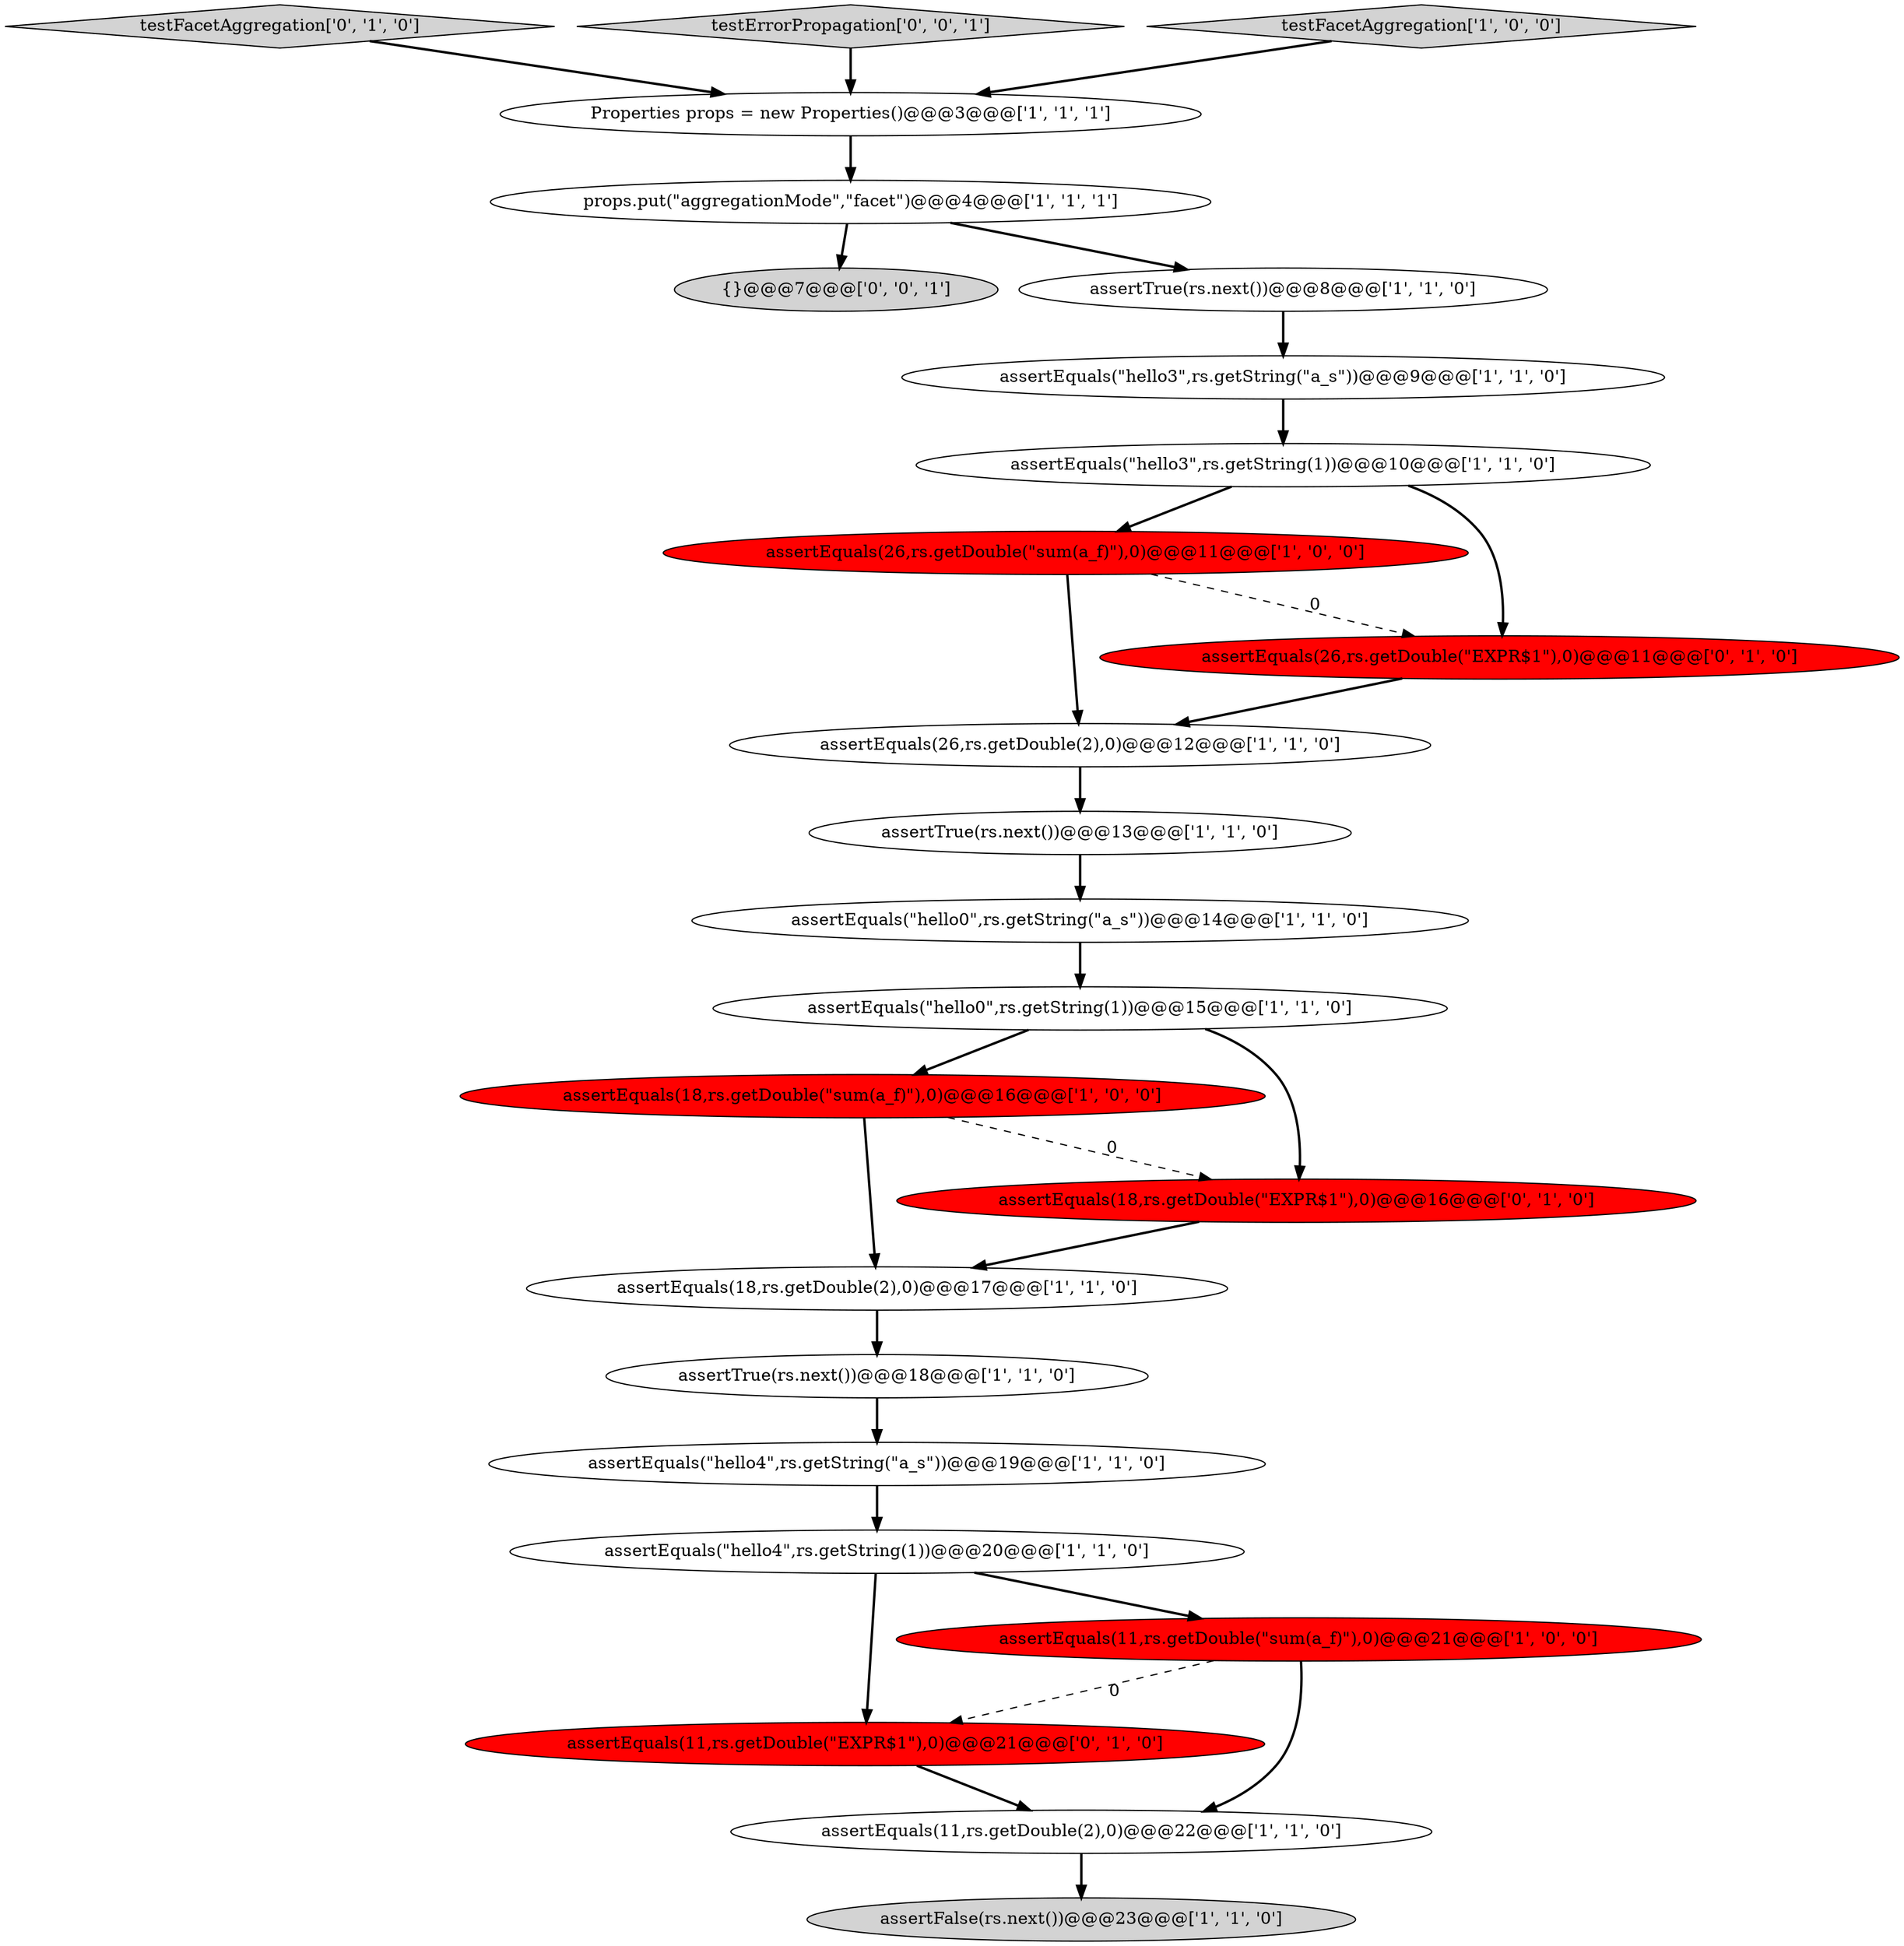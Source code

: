 digraph {
11 [style = filled, label = "assertEquals(\"hello4\",rs.getString(\"a_s\"))@@@19@@@['1', '1', '0']", fillcolor = white, shape = ellipse image = "AAA0AAABBB1BBB"];
24 [style = filled, label = "{}@@@7@@@['0', '0', '1']", fillcolor = lightgray, shape = ellipse image = "AAA0AAABBB3BBB"];
22 [style = filled, label = "assertEquals(11,rs.getDouble(\"EXPR$1\"),0)@@@21@@@['0', '1', '0']", fillcolor = red, shape = ellipse image = "AAA1AAABBB2BBB"];
8 [style = filled, label = "assertEquals(18,rs.getDouble(2),0)@@@17@@@['1', '1', '0']", fillcolor = white, shape = ellipse image = "AAA0AAABBB1BBB"];
13 [style = filled, label = "assertEquals(18,rs.getDouble(\"sum(a_f)\"),0)@@@16@@@['1', '0', '0']", fillcolor = red, shape = ellipse image = "AAA1AAABBB1BBB"];
5 [style = filled, label = "assertEquals(11,rs.getDouble(2),0)@@@22@@@['1', '1', '0']", fillcolor = white, shape = ellipse image = "AAA0AAABBB1BBB"];
2 [style = filled, label = "assertEquals(\"hello3\",rs.getString(1))@@@10@@@['1', '1', '0']", fillcolor = white, shape = ellipse image = "AAA0AAABBB1BBB"];
18 [style = filled, label = "assertTrue(rs.next())@@@18@@@['1', '1', '0']", fillcolor = white, shape = ellipse image = "AAA0AAABBB1BBB"];
3 [style = filled, label = "Properties props = new Properties()@@@3@@@['1', '1', '1']", fillcolor = white, shape = ellipse image = "AAA0AAABBB1BBB"];
15 [style = filled, label = "assertEquals(11,rs.getDouble(\"sum(a_f)\"),0)@@@21@@@['1', '0', '0']", fillcolor = red, shape = ellipse image = "AAA1AAABBB1BBB"];
20 [style = filled, label = "testFacetAggregation['0', '1', '0']", fillcolor = lightgray, shape = diamond image = "AAA0AAABBB2BBB"];
10 [style = filled, label = "props.put(\"aggregationMode\",\"facet\")@@@4@@@['1', '1', '1']", fillcolor = white, shape = ellipse image = "AAA0AAABBB1BBB"];
0 [style = filled, label = "assertEquals(26,rs.getDouble(\"sum(a_f)\"),0)@@@11@@@['1', '0', '0']", fillcolor = red, shape = ellipse image = "AAA1AAABBB1BBB"];
17 [style = filled, label = "assertEquals(\"hello3\",rs.getString(\"a_s\"))@@@9@@@['1', '1', '0']", fillcolor = white, shape = ellipse image = "AAA0AAABBB1BBB"];
4 [style = filled, label = "assertFalse(rs.next())@@@23@@@['1', '1', '0']", fillcolor = lightgray, shape = ellipse image = "AAA0AAABBB1BBB"];
23 [style = filled, label = "testErrorPropagation['0', '0', '1']", fillcolor = lightgray, shape = diamond image = "AAA0AAABBB3BBB"];
9 [style = filled, label = "testFacetAggregation['1', '0', '0']", fillcolor = lightgray, shape = diamond image = "AAA0AAABBB1BBB"];
16 [style = filled, label = "assertEquals(26,rs.getDouble(2),0)@@@12@@@['1', '1', '0']", fillcolor = white, shape = ellipse image = "AAA0AAABBB1BBB"];
19 [style = filled, label = "assertEquals(26,rs.getDouble(\"EXPR$1\"),0)@@@11@@@['0', '1', '0']", fillcolor = red, shape = ellipse image = "AAA1AAABBB2BBB"];
6 [style = filled, label = "assertEquals(\"hello0\",rs.getString(\"a_s\"))@@@14@@@['1', '1', '0']", fillcolor = white, shape = ellipse image = "AAA0AAABBB1BBB"];
7 [style = filled, label = "assertTrue(rs.next())@@@13@@@['1', '1', '0']", fillcolor = white, shape = ellipse image = "AAA0AAABBB1BBB"];
1 [style = filled, label = "assertEquals(\"hello0\",rs.getString(1))@@@15@@@['1', '1', '0']", fillcolor = white, shape = ellipse image = "AAA0AAABBB1BBB"];
12 [style = filled, label = "assertEquals(\"hello4\",rs.getString(1))@@@20@@@['1', '1', '0']", fillcolor = white, shape = ellipse image = "AAA0AAABBB1BBB"];
14 [style = filled, label = "assertTrue(rs.next())@@@8@@@['1', '1', '0']", fillcolor = white, shape = ellipse image = "AAA0AAABBB1BBB"];
21 [style = filled, label = "assertEquals(18,rs.getDouble(\"EXPR$1\"),0)@@@16@@@['0', '1', '0']", fillcolor = red, shape = ellipse image = "AAA1AAABBB2BBB"];
0->16 [style = bold, label=""];
2->19 [style = bold, label=""];
10->14 [style = bold, label=""];
8->18 [style = bold, label=""];
10->24 [style = bold, label=""];
0->19 [style = dashed, label="0"];
18->11 [style = bold, label=""];
12->15 [style = bold, label=""];
16->7 [style = bold, label=""];
21->8 [style = bold, label=""];
14->17 [style = bold, label=""];
11->12 [style = bold, label=""];
23->3 [style = bold, label=""];
20->3 [style = bold, label=""];
1->13 [style = bold, label=""];
22->5 [style = bold, label=""];
15->22 [style = dashed, label="0"];
15->5 [style = bold, label=""];
19->16 [style = bold, label=""];
3->10 [style = bold, label=""];
6->1 [style = bold, label=""];
2->0 [style = bold, label=""];
13->21 [style = dashed, label="0"];
17->2 [style = bold, label=""];
1->21 [style = bold, label=""];
5->4 [style = bold, label=""];
7->6 [style = bold, label=""];
9->3 [style = bold, label=""];
13->8 [style = bold, label=""];
12->22 [style = bold, label=""];
}
